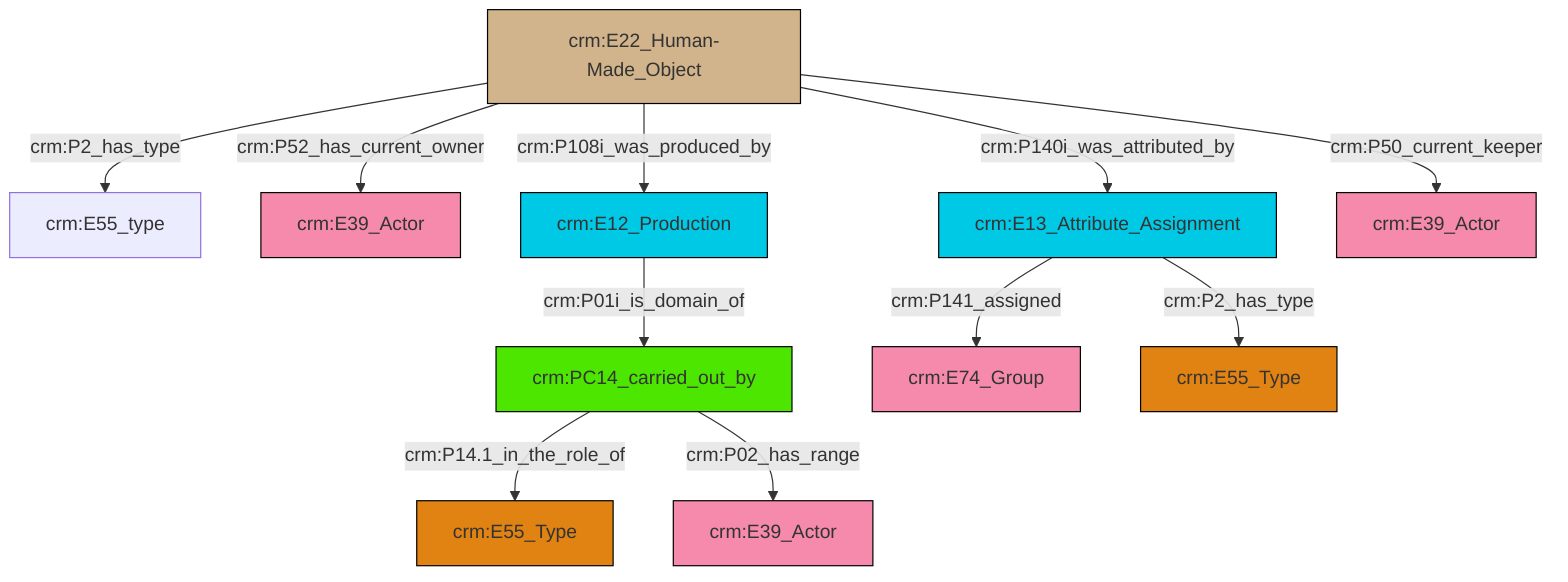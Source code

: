 graph TD
classDef Literal fill:#f2f2f2,stroke:#000000;
classDef CRM_Entity fill:#FFFFFF,stroke:#000000;
classDef Temporal_Entity fill:#00C9E6, stroke:#000000;
classDef Type fill:#E18312, stroke:#000000;
classDef Time-Span fill:#2C9C91, stroke:#000000;
classDef Appellation fill:#FFEB7F, stroke:#000000;
classDef Place fill:#008836, stroke:#000000;
classDef Persistent_Item fill:#B266B2, stroke:#000000;
classDef Conceptual_Object fill:#FFD700, stroke:#000000;
classDef Physical_Thing fill:#D2B48C, stroke:#000000;
classDef Actor fill:#f58aad, stroke:#000000;
classDef PC_Classes fill:#4ce600, stroke:#000000;
classDef Multi fill:#cccccc,stroke:#000000;

8["crm:PC14_carried_out_by"]:::PC_Classes -->|crm:P14.1_in_the_role_of| 9["crm:E55_Type"]:::Type
0["crm:E12_Production"]:::Temporal_Entity -->|crm:P01i_is_domain_of| 8["crm:PC14_carried_out_by"]:::PC_Classes
2["crm:E22_Human-Made_Object"]:::Physical_Thing -->|crm:P2_has_type| 15["crm:E55_type"]:::Default
2["crm:E22_Human-Made_Object"]:::Physical_Thing -->|crm:P52_has_current_owner| 4["crm:E39_Actor"]:::Actor
2["crm:E22_Human-Made_Object"]:::Physical_Thing -->|crm:P108i_was_produced_by| 0["crm:E12_Production"]:::Temporal_Entity
2["crm:E22_Human-Made_Object"]:::Physical_Thing -->|crm:P140i_was_attributed_by| 20["crm:E13_Attribute_Assignment"]:::Temporal_Entity
8["crm:PC14_carried_out_by"]:::PC_Classes -->|crm:P02_has_range| 13["crm:E39_Actor"]:::Actor
2["crm:E22_Human-Made_Object"]:::Physical_Thing -->|crm:P50_current_keeper| 18["crm:E39_Actor"]:::Actor
20["crm:E13_Attribute_Assignment"]:::Temporal_Entity -->|crm:P141_assigned| 11["crm:E74_Group"]:::Actor
20["crm:E13_Attribute_Assignment"]:::Temporal_Entity -->|crm:P2_has_type| 6["crm:E55_Type"]:::Type